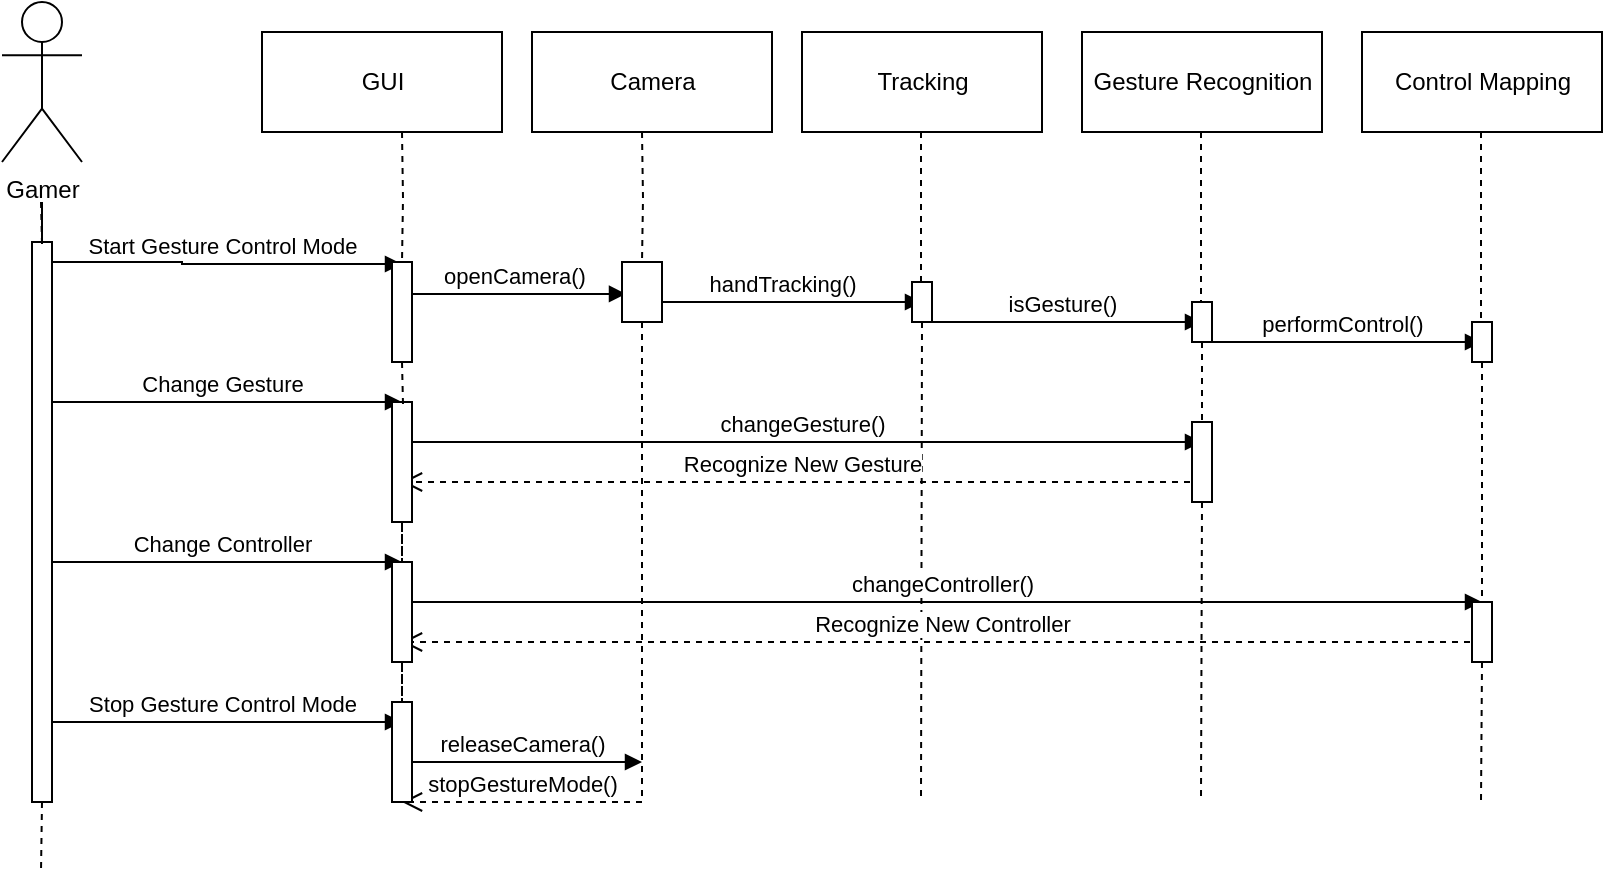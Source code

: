 <mxfile version="15.4.0" type="onedrive"><diagram id="-JnjD5RMpxpL0kL7AD1P" name="Page-1"><mxGraphModel dx="782" dy="468" grid="1" gridSize="10" guides="1" tooltips="1" connect="1" arrows="1" fold="1" page="1" pageScale="1" pageWidth="850" pageHeight="1100" math="0" shadow="0"><root><mxCell id="0"/><mxCell id="1" parent="0"/><mxCell id="joRERGDHvJFNnGr7L4Vj-1" value="Gamer" style="shape=umlActor;verticalLabelPosition=bottom;verticalAlign=top;html=1;outlineConnect=0;" vertex="1" parent="1"><mxGeometry x="40" y="40" width="40" height="80" as="geometry"/></mxCell><mxCell id="joRERGDHvJFNnGr7L4Vj-2" value="GUI" style="html=1;" vertex="1" parent="1"><mxGeometry x="170" y="55" width="120" height="50" as="geometry"/></mxCell><mxCell id="joRERGDHvJFNnGr7L4Vj-3" value="Camera" style="html=1;" vertex="1" parent="1"><mxGeometry x="305" y="55" width="120" height="50" as="geometry"/></mxCell><mxCell id="joRERGDHvJFNnGr7L4Vj-4" value="Tracking" style="html=1;" vertex="1" parent="1"><mxGeometry x="440" y="55" width="120" height="50" as="geometry"/></mxCell><mxCell id="joRERGDHvJFNnGr7L4Vj-5" value="Gesture Recognition" style="html=1;" vertex="1" parent="1"><mxGeometry x="580" y="55" width="120" height="50" as="geometry"/></mxCell><mxCell id="joRERGDHvJFNnGr7L4Vj-6" value="Control Mapping" style="html=1;" vertex="1" parent="1"><mxGeometry x="720" y="55" width="120" height="50" as="geometry"/></mxCell><mxCell id="joRERGDHvJFNnGr7L4Vj-11" style="edgeStyle=orthogonalEdgeStyle;rounded=0;orthogonalLoop=1;jettySize=auto;html=1;exitX=0.5;exitY=1;exitDx=0;exitDy=0;dashed=1;endArrow=none;endFill=0;startArrow=none;" edge="1" parent="1" source="joRERGDHvJFNnGr7L4Vj-82"><mxGeometry relative="1" as="geometry"><mxPoint x="360" y="440" as="targetPoint"/><mxPoint x="360" y="105" as="sourcePoint"/></mxGeometry></mxCell><mxCell id="joRERGDHvJFNnGr7L4Vj-12" style="edgeStyle=orthogonalEdgeStyle;rounded=0;orthogonalLoop=1;jettySize=auto;html=1;exitX=0.5;exitY=1;exitDx=0;exitDy=0;dashed=1;endArrow=none;endFill=0;startArrow=none;" edge="1" parent="1" source="joRERGDHvJFNnGr7L4Vj-49"><mxGeometry relative="1" as="geometry"><mxPoint x="59.5" y="475" as="targetPoint"/><mxPoint x="59.5" y="140" as="sourcePoint"/></mxGeometry></mxCell><mxCell id="joRERGDHvJFNnGr7L4Vj-13" style="edgeStyle=orthogonalEdgeStyle;rounded=0;orthogonalLoop=1;jettySize=auto;html=1;exitX=0.5;exitY=1;exitDx=0;exitDy=0;dashed=1;endArrow=none;endFill=0;startArrow=none;" edge="1" parent="1" source="joRERGDHvJFNnGr7L4Vj-80"><mxGeometry relative="1" as="geometry"><mxPoint x="499.5" y="440" as="targetPoint"/><mxPoint x="499.5" y="105" as="sourcePoint"/></mxGeometry></mxCell><mxCell id="joRERGDHvJFNnGr7L4Vj-14" style="edgeStyle=orthogonalEdgeStyle;rounded=0;orthogonalLoop=1;jettySize=auto;html=1;exitX=0.5;exitY=1;exitDx=0;exitDy=0;dashed=1;endArrow=none;endFill=0;startArrow=none;" edge="1" parent="1" source="joRERGDHvJFNnGr7L4Vj-70"><mxGeometry relative="1" as="geometry"><mxPoint x="639.5" y="440" as="targetPoint"/><mxPoint x="639.5" y="105" as="sourcePoint"/></mxGeometry></mxCell><mxCell id="joRERGDHvJFNnGr7L4Vj-17" style="edgeStyle=orthogonalEdgeStyle;rounded=0;orthogonalLoop=1;jettySize=auto;html=1;exitX=0.5;exitY=1;exitDx=0;exitDy=0;dashed=1;endArrow=none;endFill=0;startArrow=none;" edge="1" parent="1" source="joRERGDHvJFNnGr7L4Vj-72"><mxGeometry relative="1" as="geometry"><mxPoint x="779.5" y="440" as="targetPoint"/><mxPoint x="779.5" y="105" as="sourcePoint"/></mxGeometry></mxCell><mxCell id="joRERGDHvJFNnGr7L4Vj-22" value="Start Gesture Control Mode" style="html=1;verticalAlign=bottom;endArrow=block;rounded=0;edgeStyle=orthogonalEdgeStyle;" edge="1" parent="1"><mxGeometry width="80" relative="1" as="geometry"><mxPoint x="60" y="170" as="sourcePoint"/><mxPoint x="240" y="171" as="targetPoint"/><Array as="points"><mxPoint x="130" y="170"/><mxPoint x="130" y="171"/></Array></mxGeometry></mxCell><mxCell id="joRERGDHvJFNnGr7L4Vj-25" value="Change Gesture" style="html=1;verticalAlign=bottom;endArrow=block;rounded=0;edgeStyle=orthogonalEdgeStyle;" edge="1" parent="1"><mxGeometry width="80" relative="1" as="geometry"><mxPoint x="60" y="240" as="sourcePoint"/><mxPoint x="240" y="240" as="targetPoint"/></mxGeometry></mxCell><mxCell id="joRERGDHvJFNnGr7L4Vj-26" value="Change Controller" style="html=1;verticalAlign=bottom;endArrow=block;rounded=0;edgeStyle=orthogonalEdgeStyle;" edge="1" parent="1"><mxGeometry width="80" relative="1" as="geometry"><mxPoint x="60" y="320" as="sourcePoint"/><mxPoint x="240" y="320" as="targetPoint"/></mxGeometry></mxCell><mxCell id="joRERGDHvJFNnGr7L4Vj-27" value="Stop Gesture Control Mode" style="html=1;verticalAlign=bottom;endArrow=block;rounded=0;edgeStyle=orthogonalEdgeStyle;" edge="1" parent="1"><mxGeometry width="80" relative="1" as="geometry"><mxPoint x="60" y="400" as="sourcePoint"/><mxPoint x="240" y="400" as="targetPoint"/></mxGeometry></mxCell><mxCell id="joRERGDHvJFNnGr7L4Vj-28" style="edgeStyle=orthogonalEdgeStyle;rounded=0;orthogonalLoop=1;jettySize=auto;html=1;exitX=0.5;exitY=1;exitDx=0;exitDy=0;dashed=1;endArrow=none;endFill=0;startArrow=none;" edge="1" parent="1" source="joRERGDHvJFNnGr7L4Vj-66"><mxGeometry relative="1" as="geometry"><mxPoint x="240" y="440" as="targetPoint"/><mxPoint x="240" y="105" as="sourcePoint"/></mxGeometry></mxCell><mxCell id="joRERGDHvJFNnGr7L4Vj-29" value="openCamera()" style="html=1;verticalAlign=bottom;endArrow=block;rounded=0;edgeStyle=orthogonalEdgeStyle;entryX=0.1;entryY=0.533;entryDx=0;entryDy=0;entryPerimeter=0;exitX=0.567;exitY=0.32;exitDx=0;exitDy=0;exitPerimeter=0;" edge="1" parent="1" source="joRERGDHvJFNnGr7L4Vj-68" target="joRERGDHvJFNnGr7L4Vj-82"><mxGeometry width="80" relative="1" as="geometry"><mxPoint x="240" y="180" as="sourcePoint"/><mxPoint x="360" y="180" as="targetPoint"/></mxGeometry></mxCell><mxCell id="joRERGDHvJFNnGr7L4Vj-30" value="handTracking()" style="html=1;verticalAlign=bottom;endArrow=block;rounded=0;edgeStyle=orthogonalEdgeStyle;" edge="1" parent="1"><mxGeometry width="80" relative="1" as="geometry"><mxPoint x="360" y="190" as="sourcePoint"/><mxPoint x="500" y="190" as="targetPoint"/></mxGeometry></mxCell><mxCell id="joRERGDHvJFNnGr7L4Vj-33" value="isGesture()" style="html=1;verticalAlign=bottom;endArrow=block;rounded=0;edgeStyle=orthogonalEdgeStyle;" edge="1" parent="1"><mxGeometry width="80" relative="1" as="geometry"><mxPoint x="500" y="200" as="sourcePoint"/><mxPoint x="640" y="200" as="targetPoint"/></mxGeometry></mxCell><mxCell id="joRERGDHvJFNnGr7L4Vj-37" value="performControl()" style="html=1;verticalAlign=bottom;endArrow=block;rounded=0;edgeStyle=orthogonalEdgeStyle;" edge="1" parent="1"><mxGeometry width="80" relative="1" as="geometry"><mxPoint x="640" y="210" as="sourcePoint"/><mxPoint x="780" y="210" as="targetPoint"/></mxGeometry></mxCell><mxCell id="joRERGDHvJFNnGr7L4Vj-38" value="changeGesture()" style="html=1;verticalAlign=bottom;endArrow=block;rounded=0;edgeStyle=orthogonalEdgeStyle;" edge="1" parent="1"><mxGeometry width="80" relative="1" as="geometry"><mxPoint x="240" y="260" as="sourcePoint"/><mxPoint x="640" y="260" as="targetPoint"/></mxGeometry></mxCell><mxCell id="joRERGDHvJFNnGr7L4Vj-39" value="Recognize New Gesture" style="html=1;verticalAlign=bottom;endArrow=open;dashed=1;endSize=8;rounded=0;edgeStyle=orthogonalEdgeStyle;" edge="1" parent="1"><mxGeometry relative="1" as="geometry"><mxPoint x="640" y="280" as="sourcePoint"/><mxPoint x="240" y="280" as="targetPoint"/></mxGeometry></mxCell><mxCell id="joRERGDHvJFNnGr7L4Vj-40" value="changeController()" style="html=1;verticalAlign=bottom;endArrow=block;rounded=0;edgeStyle=orthogonalEdgeStyle;" edge="1" parent="1"><mxGeometry width="80" relative="1" as="geometry"><mxPoint x="240" y="340" as="sourcePoint"/><mxPoint x="780" y="340" as="targetPoint"/></mxGeometry></mxCell><mxCell id="joRERGDHvJFNnGr7L4Vj-41" value="Recognize New Controller" style="html=1;verticalAlign=bottom;endArrow=open;dashed=1;endSize=8;rounded=0;edgeStyle=orthogonalEdgeStyle;" edge="1" parent="1"><mxGeometry relative="1" as="geometry"><mxPoint x="780" y="360" as="sourcePoint"/><mxPoint x="240" y="360" as="targetPoint"/></mxGeometry></mxCell><mxCell id="joRERGDHvJFNnGr7L4Vj-43" value="releaseCamera()" style="html=1;verticalAlign=bottom;endArrow=block;rounded=0;edgeStyle=orthogonalEdgeStyle;" edge="1" parent="1"><mxGeometry width="80" relative="1" as="geometry"><mxPoint x="240" y="420" as="sourcePoint"/><mxPoint x="360" y="420" as="targetPoint"/><Array as="points"><mxPoint x="290" y="420"/><mxPoint x="290" y="420"/></Array></mxGeometry></mxCell><mxCell id="joRERGDHvJFNnGr7L4Vj-48" value="stopGestureMode()" style="html=1;verticalAlign=bottom;endArrow=open;dashed=1;endSize=8;rounded=0;edgeStyle=orthogonalEdgeStyle;" edge="1" parent="1"><mxGeometry relative="1" as="geometry"><mxPoint x="360" y="440" as="sourcePoint"/><mxPoint x="240" y="440" as="targetPoint"/></mxGeometry></mxCell><mxCell id="joRERGDHvJFNnGr7L4Vj-49" value="" style="html=1;points=[];perimeter=orthogonalPerimeter;" vertex="1" parent="1"><mxGeometry x="55" y="160" width="10" height="280" as="geometry"/></mxCell><mxCell id="joRERGDHvJFNnGr7L4Vj-50" value="" style="edgeStyle=orthogonalEdgeStyle;rounded=0;orthogonalLoop=1;jettySize=auto;html=1;exitX=0.5;exitY=1;exitDx=0;exitDy=0;dashed=1;endArrow=none;endFill=0;" edge="1" parent="1" target="joRERGDHvJFNnGr7L4Vj-49"><mxGeometry relative="1" as="geometry"><mxPoint x="59.5" y="475" as="targetPoint"/><mxPoint x="59.5" y="140" as="sourcePoint"/></mxGeometry></mxCell><mxCell id="joRERGDHvJFNnGr7L4Vj-60" value="" style="edgeStyle=orthogonalEdgeStyle;rounded=0;orthogonalLoop=1;jettySize=auto;html=1;exitX=0.5;exitY=1;exitDx=0;exitDy=0;dashed=1;endArrow=none;endFill=0;startArrow=none;" edge="1" parent="1" source="joRERGDHvJFNnGr7L4Vj-68"><mxGeometry relative="1" as="geometry"><mxPoint x="240" y="220" as="targetPoint"/><mxPoint x="240" y="105" as="sourcePoint"/></mxGeometry></mxCell><mxCell id="joRERGDHvJFNnGr7L4Vj-61" value="" style="html=1;points=[];perimeter=orthogonalPerimeter;" vertex="1" parent="1"><mxGeometry x="235" y="240" width="10" height="60" as="geometry"/></mxCell><mxCell id="joRERGDHvJFNnGr7L4Vj-63" value="" style="edgeStyle=orthogonalEdgeStyle;rounded=0;orthogonalLoop=1;jettySize=auto;html=1;exitX=0.5;exitY=1;exitDx=0;exitDy=0;dashed=1;endArrow=none;endFill=0;startArrow=none;" edge="1" parent="1" target="joRERGDHvJFNnGr7L4Vj-61"><mxGeometry relative="1" as="geometry"><mxPoint x="240" y="440" as="targetPoint"/><mxPoint x="240" y="220" as="sourcePoint"/></mxGeometry></mxCell><mxCell id="joRERGDHvJFNnGr7L4Vj-64" value="" style="html=1;points=[];perimeter=orthogonalPerimeter;" vertex="1" parent="1"><mxGeometry x="235" y="320" width="10" height="50" as="geometry"/></mxCell><mxCell id="joRERGDHvJFNnGr7L4Vj-65" value="" style="edgeStyle=orthogonalEdgeStyle;rounded=0;orthogonalLoop=1;jettySize=auto;html=1;exitX=0.5;exitY=1;exitDx=0;exitDy=0;dashed=1;endArrow=none;endFill=0;startArrow=none;" edge="1" parent="1" source="joRERGDHvJFNnGr7L4Vj-61" target="joRERGDHvJFNnGr7L4Vj-64"><mxGeometry relative="1" as="geometry"><mxPoint x="240" y="440" as="targetPoint"/><mxPoint x="240" y="300" as="sourcePoint"/></mxGeometry></mxCell><mxCell id="joRERGDHvJFNnGr7L4Vj-66" value="" style="html=1;points=[];perimeter=orthogonalPerimeter;" vertex="1" parent="1"><mxGeometry x="235" y="390" width="10" height="50" as="geometry"/></mxCell><mxCell id="joRERGDHvJFNnGr7L4Vj-67" value="" style="edgeStyle=orthogonalEdgeStyle;rounded=0;orthogonalLoop=1;jettySize=auto;html=1;exitX=0.5;exitY=1;exitDx=0;exitDy=0;dashed=1;endArrow=none;endFill=0;startArrow=none;" edge="1" parent="1" source="joRERGDHvJFNnGr7L4Vj-64" target="joRERGDHvJFNnGr7L4Vj-66"><mxGeometry relative="1" as="geometry"><mxPoint x="240" y="440" as="targetPoint"/><mxPoint x="240" y="370" as="sourcePoint"/></mxGeometry></mxCell><mxCell id="joRERGDHvJFNnGr7L4Vj-68" value="" style="html=1;points=[];perimeter=orthogonalPerimeter;" vertex="1" parent="1"><mxGeometry x="235" y="170" width="10" height="50" as="geometry"/></mxCell><mxCell id="joRERGDHvJFNnGr7L4Vj-69" value="" style="edgeStyle=orthogonalEdgeStyle;rounded=0;orthogonalLoop=1;jettySize=auto;html=1;exitX=0.5;exitY=1;exitDx=0;exitDy=0;dashed=1;endArrow=none;endFill=0;" edge="1" parent="1" target="joRERGDHvJFNnGr7L4Vj-68"><mxGeometry relative="1" as="geometry"><mxPoint x="240" y="220" as="targetPoint"/><mxPoint x="240" y="105" as="sourcePoint"/></mxGeometry></mxCell><mxCell id="joRERGDHvJFNnGr7L4Vj-70" value="" style="html=1;points=[];perimeter=orthogonalPerimeter;" vertex="1" parent="1"><mxGeometry x="635" y="250" width="10" height="40" as="geometry"/></mxCell><mxCell id="joRERGDHvJFNnGr7L4Vj-71" value="" style="edgeStyle=orthogonalEdgeStyle;rounded=0;orthogonalLoop=1;jettySize=auto;html=1;exitX=0.5;exitY=1;exitDx=0;exitDy=0;dashed=1;endArrow=none;endFill=0;startArrow=none;" edge="1" parent="1" source="joRERGDHvJFNnGr7L4Vj-78" target="joRERGDHvJFNnGr7L4Vj-70"><mxGeometry relative="1" as="geometry"><mxPoint x="639.5" y="440" as="targetPoint"/><mxPoint x="639.5" y="105" as="sourcePoint"/></mxGeometry></mxCell><mxCell id="joRERGDHvJFNnGr7L4Vj-72" value="" style="html=1;points=[];perimeter=orthogonalPerimeter;" vertex="1" parent="1"><mxGeometry x="775" y="340" width="10" height="30" as="geometry"/></mxCell><mxCell id="joRERGDHvJFNnGr7L4Vj-73" value="" style="edgeStyle=orthogonalEdgeStyle;rounded=0;orthogonalLoop=1;jettySize=auto;html=1;exitX=0.5;exitY=1;exitDx=0;exitDy=0;dashed=1;endArrow=none;endFill=0;startArrow=none;" edge="1" parent="1" source="joRERGDHvJFNnGr7L4Vj-74" target="joRERGDHvJFNnGr7L4Vj-72"><mxGeometry relative="1" as="geometry"><mxPoint x="779.5" y="440" as="targetPoint"/><mxPoint x="779.5" y="105" as="sourcePoint"/></mxGeometry></mxCell><mxCell id="joRERGDHvJFNnGr7L4Vj-74" value="" style="html=1;points=[];perimeter=orthogonalPerimeter;" vertex="1" parent="1"><mxGeometry x="775" y="200" width="10" height="20" as="geometry"/></mxCell><mxCell id="joRERGDHvJFNnGr7L4Vj-75" value="" style="edgeStyle=orthogonalEdgeStyle;rounded=0;orthogonalLoop=1;jettySize=auto;html=1;exitX=0.5;exitY=1;exitDx=0;exitDy=0;dashed=1;endArrow=none;endFill=0;" edge="1" parent="1" target="joRERGDHvJFNnGr7L4Vj-74"><mxGeometry relative="1" as="geometry"><mxPoint x="780" y="340" as="targetPoint"/><mxPoint x="779.5" y="105" as="sourcePoint"/></mxGeometry></mxCell><mxCell id="joRERGDHvJFNnGr7L4Vj-78" value="" style="html=1;points=[];perimeter=orthogonalPerimeter;" vertex="1" parent="1"><mxGeometry x="635" y="190" width="10" height="20" as="geometry"/></mxCell><mxCell id="joRERGDHvJFNnGr7L4Vj-79" value="" style="edgeStyle=orthogonalEdgeStyle;rounded=0;orthogonalLoop=1;jettySize=auto;html=1;exitX=0.5;exitY=1;exitDx=0;exitDy=0;dashed=1;endArrow=none;endFill=0;" edge="1" parent="1" target="joRERGDHvJFNnGr7L4Vj-78"><mxGeometry relative="1" as="geometry"><mxPoint x="640" y="250" as="targetPoint"/><mxPoint x="639.5" y="105" as="sourcePoint"/></mxGeometry></mxCell><mxCell id="joRERGDHvJFNnGr7L4Vj-80" value="" style="html=1;points=[];perimeter=orthogonalPerimeter;" vertex="1" parent="1"><mxGeometry x="495" y="180" width="10" height="20" as="geometry"/></mxCell><mxCell id="joRERGDHvJFNnGr7L4Vj-81" value="" style="edgeStyle=orthogonalEdgeStyle;rounded=0;orthogonalLoop=1;jettySize=auto;html=1;exitX=0.5;exitY=1;exitDx=0;exitDy=0;dashed=1;endArrow=none;endFill=0;" edge="1" parent="1" target="joRERGDHvJFNnGr7L4Vj-80"><mxGeometry relative="1" as="geometry"><mxPoint x="499.5" y="440" as="targetPoint"/><mxPoint x="499.5" y="105" as="sourcePoint"/></mxGeometry></mxCell><mxCell id="joRERGDHvJFNnGr7L4Vj-82" value="" style="html=1;points=[];perimeter=orthogonalPerimeter;" vertex="1" parent="1"><mxGeometry x="350" y="170" width="20" height="30" as="geometry"/></mxCell><mxCell id="joRERGDHvJFNnGr7L4Vj-84" value="" style="edgeStyle=orthogonalEdgeStyle;rounded=0;orthogonalLoop=1;jettySize=auto;html=1;exitX=0.5;exitY=1;exitDx=0;exitDy=0;dashed=1;endArrow=none;endFill=0;" edge="1" parent="1" target="joRERGDHvJFNnGr7L4Vj-82"><mxGeometry relative="1" as="geometry"><mxPoint x="360" y="440" as="targetPoint"/><mxPoint x="360" y="105" as="sourcePoint"/></mxGeometry></mxCell></root></mxGraphModel></diagram></mxfile>